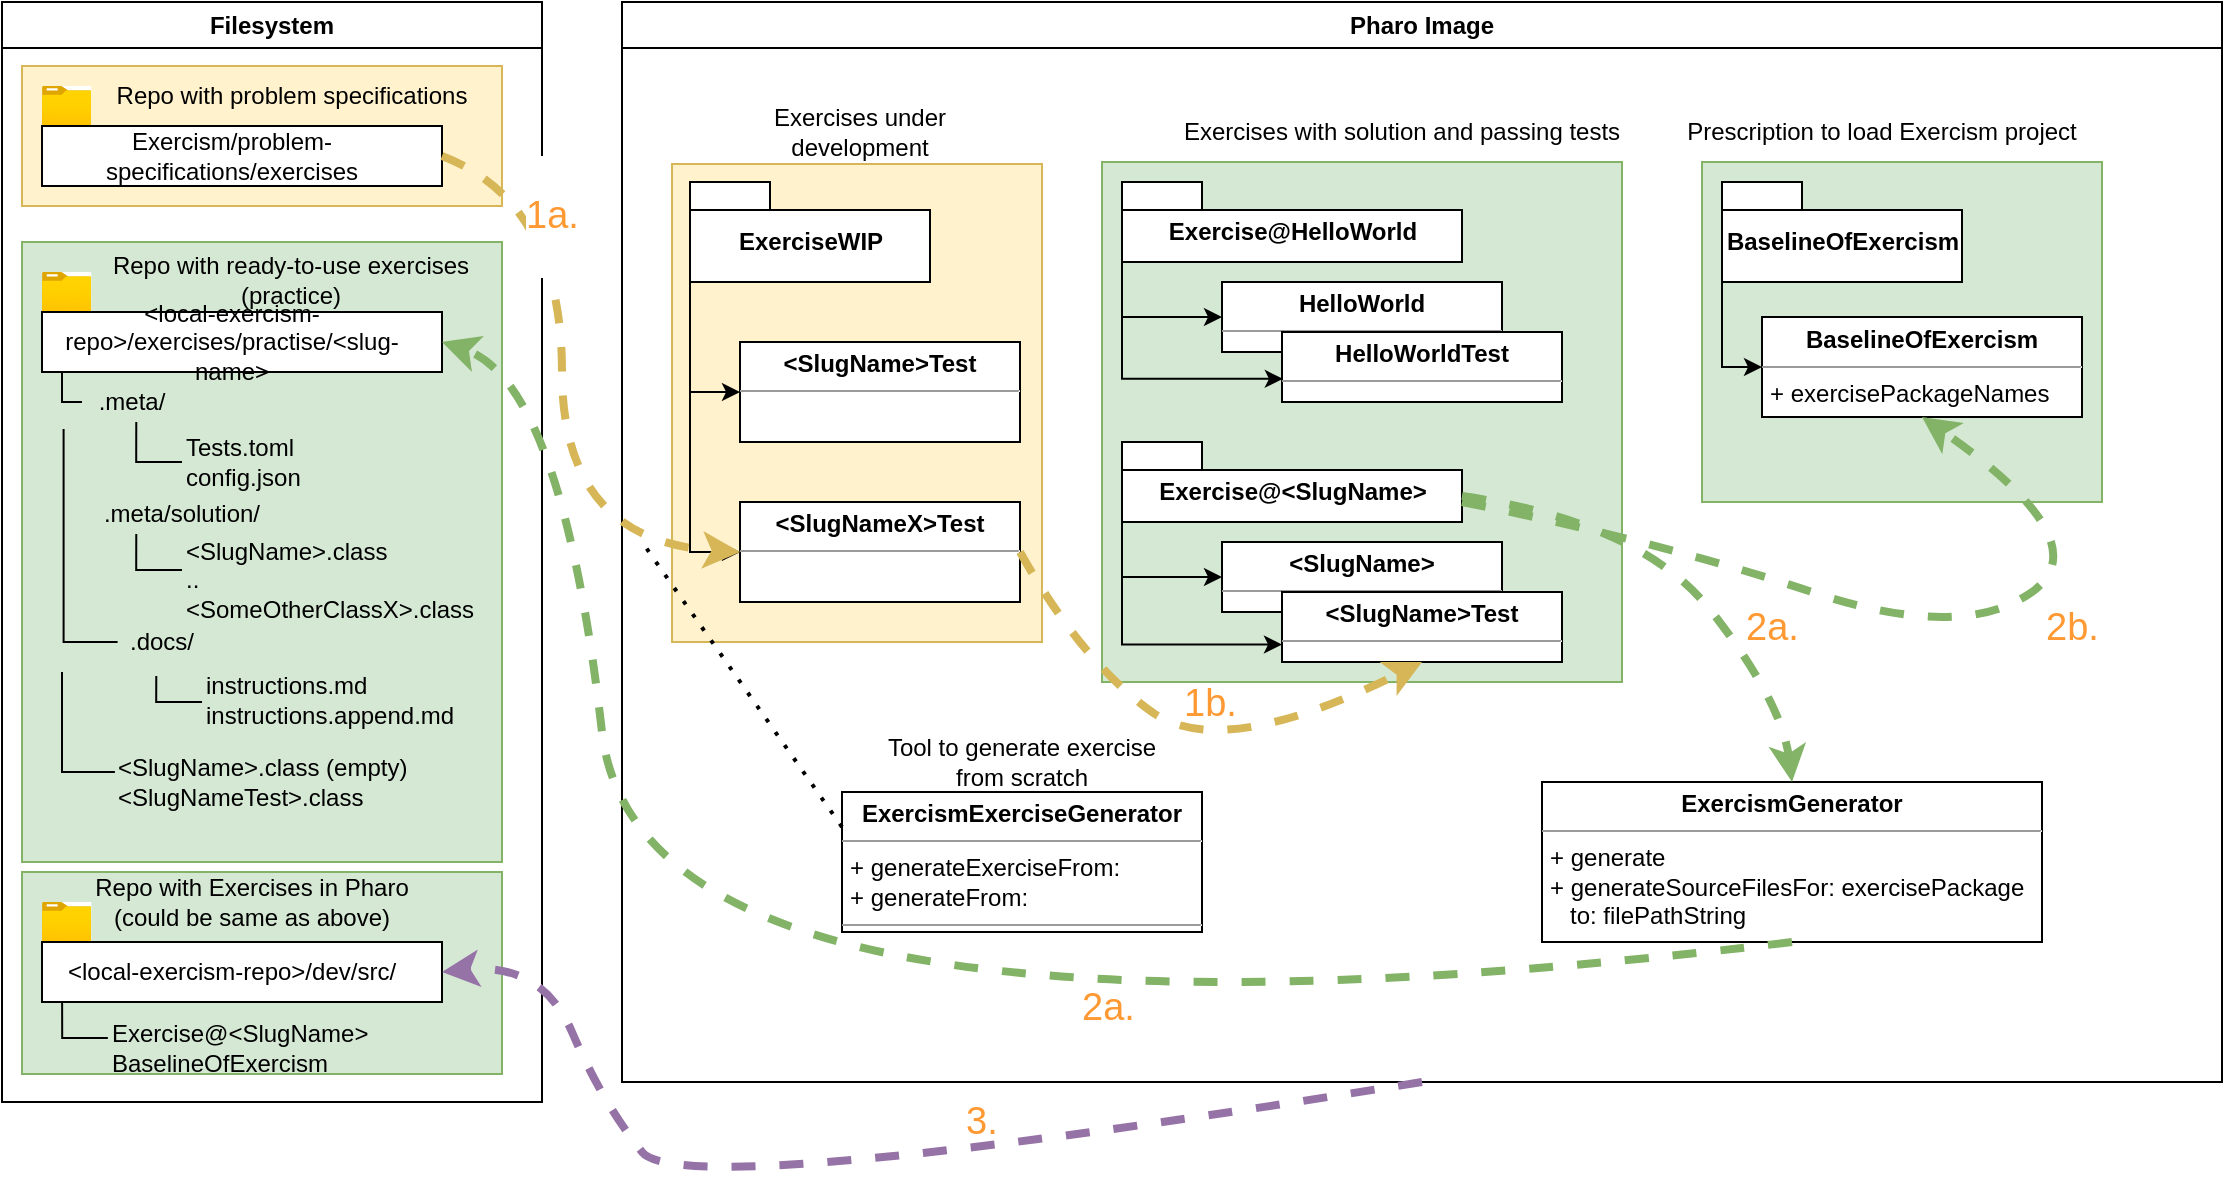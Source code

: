 <mxfile version="20.5.3"><diagram id="YJHUI_IIO2-PY3avL70t" name="Page-1"><mxGraphModel dx="1022" dy="871" grid="1" gridSize="10" guides="1" tooltips="1" connect="1" arrows="1" fold="1" page="1" pageScale="1" pageWidth="850" pageHeight="1100" math="0" shadow="0"><root><mxCell id="0"/><mxCell id="1" parent="0"/><mxCell id="CDr0xvuKnIP2pJfY3d-v-1" value="Filesystem" style="swimlane;whiteSpace=wrap;html=1;" vertex="1" parent="1"><mxGeometry x="50" y="120" width="270" height="550" as="geometry"/></mxCell><mxCell id="CDr0xvuKnIP2pJfY3d-v-119" value="" style="rounded=0;whiteSpace=wrap;html=1;fillColor=#d5e8d4;strokeColor=#82b366;" vertex="1" parent="CDr0xvuKnIP2pJfY3d-v-1"><mxGeometry x="10" y="120" width="240" height="310" as="geometry"/></mxCell><mxCell id="CDr0xvuKnIP2pJfY3d-v-61" value="" style="group" vertex="1" connectable="0" parent="CDr0xvuKnIP2pJfY3d-v-1"><mxGeometry x="20" y="32" width="250" height="240" as="geometry"/></mxCell><mxCell id="CDr0xvuKnIP2pJfY3d-v-124" value="" style="group" vertex="1" connectable="0" parent="CDr0xvuKnIP2pJfY3d-v-61"><mxGeometry x="-10" width="240" height="70" as="geometry"/></mxCell><mxCell id="CDr0xvuKnIP2pJfY3d-v-118" value="" style="rounded=0;whiteSpace=wrap;html=1;fillColor=#fff2cc;strokeColor=#d6b656;" vertex="1" parent="CDr0xvuKnIP2pJfY3d-v-124"><mxGeometry width="240" height="70" as="geometry"/></mxCell><mxCell id="CDr0xvuKnIP2pJfY3d-v-56" value="Repo with problem specifications" style="text;html=1;strokeColor=none;fillColor=none;align=center;verticalAlign=middle;whiteSpace=wrap;rounded=0;" vertex="1" parent="CDr0xvuKnIP2pJfY3d-v-124"><mxGeometry x="30" width="210" height="30" as="geometry"/></mxCell><mxCell id="CDr0xvuKnIP2pJfY3d-v-58" value="" style="aspect=fixed;html=1;points=[];align=center;image;fontSize=12;image=img/lib/azure2/general/Folder_Blank.svg;imageBackground=#FFFFFF;" vertex="1" parent="CDr0xvuKnIP2pJfY3d-v-124"><mxGeometry x="10" y="10" width="24.64" height="20" as="geometry"/></mxCell><mxCell id="CDr0xvuKnIP2pJfY3d-v-59" value="" style="rounded=0;whiteSpace=wrap;html=1;" vertex="1" parent="CDr0xvuKnIP2pJfY3d-v-124"><mxGeometry x="10" y="30" width="200" height="30" as="geometry"/></mxCell><mxCell id="CDr0xvuKnIP2pJfY3d-v-60" value="Exercism/problem-specifications/exercises" style="text;html=1;strokeColor=none;fillColor=none;align=center;verticalAlign=middle;whiteSpace=wrap;rounded=0;" vertex="1" parent="CDr0xvuKnIP2pJfY3d-v-124"><mxGeometry x="10" y="30" width="190" height="30" as="geometry"/></mxCell><mxCell id="CDr0xvuKnIP2pJfY3d-v-122" value="" style="group" vertex="1" connectable="0" parent="CDr0xvuKnIP2pJfY3d-v-1"><mxGeometry y="435" width="250" height="101" as="geometry"/></mxCell><mxCell id="CDr0xvuKnIP2pJfY3d-v-121" value="" style="rounded=0;whiteSpace=wrap;html=1;fillColor=#d5e8d4;strokeColor=#82b366;" vertex="1" parent="CDr0xvuKnIP2pJfY3d-v-122"><mxGeometry x="10" width="240" height="101" as="geometry"/></mxCell><mxCell id="CDr0xvuKnIP2pJfY3d-v-102" value="" style="group" vertex="1" connectable="0" parent="CDr0xvuKnIP2pJfY3d-v-122"><mxGeometry x="20" y="5" width="230" height="60" as="geometry"/></mxCell><mxCell id="CDr0xvuKnIP2pJfY3d-v-103" value="" style="aspect=fixed;html=1;points=[];align=center;image;fontSize=12;image=img/lib/azure2/general/Folder_Blank.svg;imageBackground=#FFFFFF;" vertex="1" parent="CDr0xvuKnIP2pJfY3d-v-102"><mxGeometry y="10" width="24.64" height="20" as="geometry"/></mxCell><mxCell id="CDr0xvuKnIP2pJfY3d-v-104" value="" style="rounded=0;whiteSpace=wrap;html=1;" vertex="1" parent="CDr0xvuKnIP2pJfY3d-v-102"><mxGeometry y="30" width="200" height="30" as="geometry"/></mxCell><mxCell id="CDr0xvuKnIP2pJfY3d-v-105" value="&amp;lt;local-exercism-repo&amp;gt;/dev/src/" style="text;html=1;strokeColor=none;fillColor=none;align=center;verticalAlign=middle;whiteSpace=wrap;rounded=0;" vertex="1" parent="CDr0xvuKnIP2pJfY3d-v-102"><mxGeometry y="30" width="190" height="30" as="geometry"/></mxCell><mxCell id="CDr0xvuKnIP2pJfY3d-v-106" value="&lt;div&gt;Repo with Exercises in Pharo &lt;br&gt;&lt;/div&gt;&lt;div&gt;(could be same as above)&lt;/div&gt;" style="text;html=1;strokeColor=none;fillColor=none;align=center;verticalAlign=middle;whiteSpace=wrap;rounded=0;" vertex="1" parent="CDr0xvuKnIP2pJfY3d-v-122"><mxGeometry width="250" height="30" as="geometry"/></mxCell><mxCell id="CDr0xvuKnIP2pJfY3d-v-113" value="" style="endArrow=none;html=1;rounded=0;strokeWidth=1;fontSize=19;fontColor=#FF9933;edgeStyle=orthogonalEdgeStyle;endFill=0;exitX=0.25;exitY=1;exitDx=0;exitDy=0;entryX=0;entryY=0.25;entryDx=0;entryDy=0;" edge="1" parent="CDr0xvuKnIP2pJfY3d-v-122" target="CDr0xvuKnIP2pJfY3d-v-112"><mxGeometry width="50" height="50" relative="1" as="geometry"><mxPoint x="30.06" y="65" as="sourcePoint"/><mxPoint x="22.92" y="110" as="targetPoint"/><Array as="points"><mxPoint x="29.92" y="83"/></Array></mxGeometry></mxCell><mxCell id="CDr0xvuKnIP2pJfY3d-v-112" value="&lt;div align=&quot;left&quot;&gt;Exercise@&amp;lt;SlugName&amp;gt;&lt;/div&gt;&lt;div align=&quot;left&quot;&gt;BaselineOfExercism&lt;br&gt;&lt;/div&gt;" style="text;html=1;strokeColor=none;fillColor=none;align=left;verticalAlign=middle;whiteSpace=wrap;rounded=0;" vertex="1" parent="CDr0xvuKnIP2pJfY3d-v-122"><mxGeometry x="52.92" y="78" width="90" height="20" as="geometry"/></mxCell><mxCell id="CDr0xvuKnIP2pJfY3d-v-123" value="" style="group" vertex="1" connectable="0" parent="CDr0xvuKnIP2pJfY3d-v-1"><mxGeometry y="110" width="270" height="290" as="geometry"/></mxCell><mxCell id="CDr0xvuKnIP2pJfY3d-v-79" value="" style="group" vertex="1" connectable="0" parent="CDr0xvuKnIP2pJfY3d-v-123"><mxGeometry x="20" y="15" width="230" height="60" as="geometry"/></mxCell><mxCell id="CDr0xvuKnIP2pJfY3d-v-81" value="" style="aspect=fixed;html=1;points=[];align=center;image;fontSize=12;image=img/lib/azure2/general/Folder_Blank.svg;imageBackground=#FFFFFF;" vertex="1" parent="CDr0xvuKnIP2pJfY3d-v-79"><mxGeometry y="10" width="24.64" height="20" as="geometry"/></mxCell><mxCell id="CDr0xvuKnIP2pJfY3d-v-82" value="" style="rounded=0;whiteSpace=wrap;html=1;" vertex="1" parent="CDr0xvuKnIP2pJfY3d-v-79"><mxGeometry y="30" width="200" height="30" as="geometry"/></mxCell><mxCell id="CDr0xvuKnIP2pJfY3d-v-83" value="&amp;lt;local-exercism-repo&amp;gt;/exercises/practise/&amp;lt;slug-name&amp;gt;" style="text;html=1;strokeColor=none;fillColor=none;align=center;verticalAlign=middle;whiteSpace=wrap;rounded=0;" vertex="1" parent="CDr0xvuKnIP2pJfY3d-v-79"><mxGeometry y="30" width="190" height="30" as="geometry"/></mxCell><mxCell id="CDr0xvuKnIP2pJfY3d-v-86" value="" style="group" vertex="1" connectable="0" parent="CDr0xvuKnIP2pJfY3d-v-123"><mxGeometry x="40" y="60" width="230" height="85" as="geometry"/></mxCell><mxCell id="CDr0xvuKnIP2pJfY3d-v-89" value=".meta/solution/" style="text;html=1;strokeColor=none;fillColor=none;align=center;verticalAlign=middle;whiteSpace=wrap;rounded=0;" vertex="1" parent="CDr0xvuKnIP2pJfY3d-v-86"><mxGeometry x="4.64" y="76" width="90" height="20" as="geometry"/></mxCell><mxCell id="CDr0xvuKnIP2pJfY3d-v-90" value="&lt;div align=&quot;left&quot;&gt;&amp;lt;SlugName&amp;gt;.class&lt;/div&gt;&lt;div align=&quot;left&quot;&gt;..&lt;br&gt;&lt;/div&gt;&lt;div align=&quot;left&quot;&gt;&amp;lt;SomeOtherClassX&amp;gt;.class&lt;br&gt;&lt;/div&gt;" style="text;html=1;strokeColor=none;fillColor=none;align=left;verticalAlign=middle;whiteSpace=wrap;rounded=0;" vertex="1" parent="CDr0xvuKnIP2pJfY3d-v-86"><mxGeometry x="50" y="109" width="90" height="20" as="geometry"/></mxCell><mxCell id="CDr0xvuKnIP2pJfY3d-v-92" value="" style="endArrow=none;html=1;rounded=0;strokeWidth=1;fontSize=19;fontColor=#FF9933;edgeStyle=orthogonalEdgeStyle;endFill=0;exitX=0.25;exitY=1;exitDx=0;exitDy=0;entryX=0;entryY=0.25;entryDx=0;entryDy=0;" edge="1" parent="CDr0xvuKnIP2pJfY3d-v-86" source="CDr0xvuKnIP2pJfY3d-v-89" target="CDr0xvuKnIP2pJfY3d-v-90"><mxGeometry width="50" height="50" relative="1" as="geometry"><mxPoint x="-10" y="76" as="sourcePoint"/><mxPoint x="20" y="141" as="targetPoint"/><Array as="points"><mxPoint x="27" y="114"/></Array></mxGeometry></mxCell><mxCell id="CDr0xvuKnIP2pJfY3d-v-93" value=".meta/" style="text;html=1;strokeColor=none;fillColor=none;align=center;verticalAlign=middle;whiteSpace=wrap;rounded=0;" vertex="1" parent="CDr0xvuKnIP2pJfY3d-v-86"><mxGeometry x="-20" y="20" width="90" height="20" as="geometry"/></mxCell><mxCell id="CDr0xvuKnIP2pJfY3d-v-94" value="&lt;div align=&quot;left&quot;&gt;Tests.toml&lt;/div&gt;&lt;div align=&quot;left&quot;&gt;config.json&lt;br&gt;&lt;/div&gt;" style="text;html=1;strokeColor=none;fillColor=none;align=left;verticalAlign=middle;whiteSpace=wrap;rounded=0;" vertex="1" parent="CDr0xvuKnIP2pJfY3d-v-86"><mxGeometry x="50" y="50" width="90" height="20" as="geometry"/></mxCell><mxCell id="CDr0xvuKnIP2pJfY3d-v-95" value="" style="endArrow=none;html=1;rounded=0;strokeWidth=1;fontSize=19;fontColor=#FF9933;edgeStyle=orthogonalEdgeStyle;endFill=0;exitX=0.25;exitY=1;exitDx=0;exitDy=0;entryX=0;entryY=0.5;entryDx=0;entryDy=0;" edge="1" parent="CDr0xvuKnIP2pJfY3d-v-86" target="CDr0xvuKnIP2pJfY3d-v-94"><mxGeometry width="50" height="50" relative="1" as="geometry"><mxPoint x="27.14" y="40" as="sourcePoint"/><mxPoint x="50" y="65" as="targetPoint"/><Array as="points"><mxPoint x="27" y="60"/></Array></mxGeometry></mxCell><mxCell id="CDr0xvuKnIP2pJfY3d-v-91" value="" style="endArrow=none;html=1;rounded=0;strokeWidth=1;fontSize=19;fontColor=#FF9933;edgeStyle=orthogonalEdgeStyle;endFill=0;exitX=0;exitY=1;exitDx=0;exitDy=0;entryX=0.222;entryY=0.5;entryDx=0;entryDy=0;entryPerimeter=0;" edge="1" parent="CDr0xvuKnIP2pJfY3d-v-123" source="CDr0xvuKnIP2pJfY3d-v-83" target="CDr0xvuKnIP2pJfY3d-v-93"><mxGeometry width="50" height="50" relative="1" as="geometry"><mxPoint x="40" y="390" as="sourcePoint"/><mxPoint x="90" y="340" as="targetPoint"/><Array as="points"><mxPoint x="30" y="75"/><mxPoint x="30" y="90"/></Array></mxGeometry></mxCell><mxCell id="CDr0xvuKnIP2pJfY3d-v-96" value=".docs/" style="text;html=1;strokeColor=none;fillColor=none;align=center;verticalAlign=middle;whiteSpace=wrap;rounded=0;" vertex="1" parent="CDr0xvuKnIP2pJfY3d-v-123"><mxGeometry x="40" y="202" width="80" height="15" as="geometry"/></mxCell><mxCell id="CDr0xvuKnIP2pJfY3d-v-97" value="&lt;div align=&quot;left&quot;&gt;instructions.md&lt;/div&gt;&lt;div align=&quot;left&quot;&gt;instructions.append.md&lt;br&gt;&lt;/div&gt;" style="text;html=1;strokeColor=none;fillColor=none;align=left;verticalAlign=middle;whiteSpace=wrap;rounded=0;" vertex="1" parent="CDr0xvuKnIP2pJfY3d-v-123"><mxGeometry x="100" y="229" width="90" height="20" as="geometry"/></mxCell><mxCell id="CDr0xvuKnIP2pJfY3d-v-98" value="" style="endArrow=none;html=1;rounded=0;strokeWidth=1;fontSize=19;fontColor=#FF9933;edgeStyle=orthogonalEdgeStyle;endFill=0;exitX=0.25;exitY=1;exitDx=0;exitDy=0;" edge="1" parent="CDr0xvuKnIP2pJfY3d-v-123"><mxGeometry width="50" height="50" relative="1" as="geometry"><mxPoint x="77.14" y="227" as="sourcePoint"/><mxPoint x="100" y="240" as="targetPoint"/><Array as="points"><mxPoint x="77" y="240"/><mxPoint x="100" y="240"/></Array></mxGeometry></mxCell><mxCell id="CDr0xvuKnIP2pJfY3d-v-99" value="" style="endArrow=none;html=1;rounded=0;strokeWidth=1;fontSize=19;fontColor=#FF9933;edgeStyle=orthogonalEdgeStyle;endFill=0;exitX=0.12;exitY=1.175;exitDx=0;exitDy=0;entryX=0.222;entryY=0.5;entryDx=0;entryDy=0;entryPerimeter=0;exitPerimeter=0;" edge="1" parent="CDr0xvuKnIP2pJfY3d-v-123" target="CDr0xvuKnIP2pJfY3d-v-96" source="CDr0xvuKnIP2pJfY3d-v-93"><mxGeometry width="50" height="50" relative="1" as="geometry"><mxPoint x="30" y="230" as="sourcePoint"/><mxPoint x="50" y="375" as="targetPoint"/><Array as="points"><mxPoint x="31" y="210"/><mxPoint x="58" y="210"/></Array></mxGeometry></mxCell><mxCell id="CDr0xvuKnIP2pJfY3d-v-100" value="&lt;div align=&quot;left&quot;&gt;&amp;lt;SlugName&amp;gt;.class (empty)&lt;br&gt;&lt;/div&gt;&lt;div align=&quot;left&quot;&gt;&amp;lt;SlugNameTest&amp;gt;.class&lt;br&gt;&lt;/div&gt;" style="text;html=1;strokeColor=none;fillColor=none;align=left;verticalAlign=middle;whiteSpace=wrap;rounded=0;" vertex="1" parent="CDr0xvuKnIP2pJfY3d-v-123"><mxGeometry x="56.46" y="270" width="177.08" height="20" as="geometry"/></mxCell><mxCell id="CDr0xvuKnIP2pJfY3d-v-101" value="" style="endArrow=none;html=1;rounded=0;strokeWidth=1;fontSize=19;fontColor=#FF9933;edgeStyle=orthogonalEdgeStyle;endFill=0;entryX=0;entryY=0.25;entryDx=0;entryDy=0;" edge="1" parent="CDr0xvuKnIP2pJfY3d-v-123" target="CDr0xvuKnIP2pJfY3d-v-100"><mxGeometry width="50" height="50" relative="1" as="geometry"><mxPoint x="30" y="225" as="sourcePoint"/><mxPoint x="-67.08" y="-20" as="targetPoint"/><Array as="points"><mxPoint x="30" y="275"/></Array></mxGeometry></mxCell><mxCell id="CDr0xvuKnIP2pJfY3d-v-80" value="Repo with ready-to-use exercises (practice)" style="text;html=1;strokeColor=none;fillColor=none;align=center;verticalAlign=middle;whiteSpace=wrap;rounded=0;" vertex="1" parent="CDr0xvuKnIP2pJfY3d-v-1"><mxGeometry x="39" y="124" width="211" height="30" as="geometry"/></mxCell><mxCell id="CDr0xvuKnIP2pJfY3d-v-2" value="Pharo Image" style="swimlane;whiteSpace=wrap;html=1;" vertex="1" parent="1"><mxGeometry x="360" y="120" width="800" height="540" as="geometry"/></mxCell><mxCell id="CDr0xvuKnIP2pJfY3d-v-9" value="Exercises under development" style="text;html=1;strokeColor=none;fillColor=none;align=center;verticalAlign=middle;whiteSpace=wrap;rounded=0;" vertex="1" parent="CDr0xvuKnIP2pJfY3d-v-2"><mxGeometry x="39" y="50" width="160" height="30" as="geometry"/></mxCell><mxCell id="CDr0xvuKnIP2pJfY3d-v-32" value="" style="rounded=0;whiteSpace=wrap;html=1;fillColor=#d5e8d4;strokeColor=#82b366;" vertex="1" parent="CDr0xvuKnIP2pJfY3d-v-2"><mxGeometry x="540" y="80" width="200" height="170" as="geometry"/></mxCell><mxCell id="CDr0xvuKnIP2pJfY3d-v-53" style="edgeStyle=orthogonalEdgeStyle;rounded=0;orthogonalLoop=1;jettySize=auto;html=1;exitX=0;exitY=0;exitDx=0;exitDy=50;exitPerimeter=0;entryX=0;entryY=0.5;entryDx=0;entryDy=0;" edge="1" parent="CDr0xvuKnIP2pJfY3d-v-2" source="CDr0xvuKnIP2pJfY3d-v-33" target="CDr0xvuKnIP2pJfY3d-v-52"><mxGeometry relative="1" as="geometry"/></mxCell><mxCell id="CDr0xvuKnIP2pJfY3d-v-33" value="BaselineOfExercism" style="shape=folder;fontStyle=1;spacingTop=10;tabWidth=40;tabHeight=14;tabPosition=left;html=1;" vertex="1" parent="CDr0xvuKnIP2pJfY3d-v-2"><mxGeometry x="550" y="90" width="120" height="50" as="geometry"/></mxCell><mxCell id="CDr0xvuKnIP2pJfY3d-v-34" value="Prescription to load Exercism project" style="text;html=1;strokeColor=none;fillColor=none;align=center;verticalAlign=middle;whiteSpace=wrap;rounded=0;" vertex="1" parent="CDr0xvuKnIP2pJfY3d-v-2"><mxGeometry x="520" y="50" width="220" height="30" as="geometry"/></mxCell><mxCell id="CDr0xvuKnIP2pJfY3d-v-41" value="" style="rounded=0;whiteSpace=wrap;html=1;fillColor=#fff2cc;strokeColor=#d6b656;" vertex="1" parent="CDr0xvuKnIP2pJfY3d-v-2"><mxGeometry x="25" y="81" width="185" height="239" as="geometry"/></mxCell><mxCell id="CDr0xvuKnIP2pJfY3d-v-43" value="" style="group" vertex="1" connectable="0" parent="CDr0xvuKnIP2pJfY3d-v-2"><mxGeometry x="34" y="90" width="165" height="210" as="geometry"/></mxCell><mxCell id="CDr0xvuKnIP2pJfY3d-v-8" value="ExerciseWIP" style="shape=folder;fontStyle=1;spacingTop=10;tabWidth=40;tabHeight=14;tabPosition=left;html=1;" vertex="1" parent="CDr0xvuKnIP2pJfY3d-v-43"><mxGeometry width="120" height="50" as="geometry"/></mxCell><mxCell id="CDr0xvuKnIP2pJfY3d-v-35" value="&lt;p style=&quot;margin:0px;margin-top:4px;text-align:center;&quot;&gt;&lt;b&gt;&amp;lt;SlugName&amp;gt;Test&lt;/b&gt;&lt;br&gt;&lt;/p&gt;&lt;hr size=&quot;1&quot;&gt;&lt;div style=&quot;height:2px;&quot;&gt;&lt;/div&gt;" style="verticalAlign=top;align=left;overflow=fill;fontSize=12;fontFamily=Helvetica;html=1;" vertex="1" parent="CDr0xvuKnIP2pJfY3d-v-43"><mxGeometry x="25" y="80" width="140" height="50" as="geometry"/></mxCell><mxCell id="CDr0xvuKnIP2pJfY3d-v-37" style="edgeStyle=orthogonalEdgeStyle;rounded=0;orthogonalLoop=1;jettySize=auto;html=1;exitX=0;exitY=0;exitDx=0;exitDy=50;exitPerimeter=0;entryX=0;entryY=0.5;entryDx=0;entryDy=0;" edge="1" parent="CDr0xvuKnIP2pJfY3d-v-43" source="CDr0xvuKnIP2pJfY3d-v-8" target="CDr0xvuKnIP2pJfY3d-v-35"><mxGeometry relative="1" as="geometry"/></mxCell><mxCell id="CDr0xvuKnIP2pJfY3d-v-36" value="&lt;p style=&quot;margin:0px;margin-top:4px;text-align:center;&quot;&gt;&lt;b&gt;&amp;lt;SlugNameX&amp;gt;Test&lt;/b&gt;&lt;br&gt;&lt;/p&gt;&lt;hr size=&quot;1&quot;&gt;&lt;div style=&quot;height:2px;&quot;&gt;&lt;/div&gt;" style="verticalAlign=top;align=left;overflow=fill;fontSize=12;fontFamily=Helvetica;html=1;" vertex="1" parent="CDr0xvuKnIP2pJfY3d-v-43"><mxGeometry x="25" y="160" width="140" height="50" as="geometry"/></mxCell><mxCell id="CDr0xvuKnIP2pJfY3d-v-38" style="edgeStyle=orthogonalEdgeStyle;rounded=0;orthogonalLoop=1;jettySize=auto;html=1;exitX=0;exitY=0;exitDx=0;exitDy=50;exitPerimeter=0;entryX=0;entryY=0.5;entryDx=0;entryDy=0;" edge="1" parent="CDr0xvuKnIP2pJfY3d-v-43" source="CDr0xvuKnIP2pJfY3d-v-8" target="CDr0xvuKnIP2pJfY3d-v-36"><mxGeometry relative="1" as="geometry"/></mxCell><mxCell id="CDr0xvuKnIP2pJfY3d-v-29" value="Exercises with solution and passing tests" style="text;html=1;strokeColor=none;fillColor=none;align=center;verticalAlign=middle;whiteSpace=wrap;rounded=0;" vertex="1" parent="CDr0xvuKnIP2pJfY3d-v-2"><mxGeometry x="270" y="50" width="240" height="30" as="geometry"/></mxCell><mxCell id="CDr0xvuKnIP2pJfY3d-v-22" value="" style="rounded=0;whiteSpace=wrap;html=1;fillColor=#d5e8d4;strokeColor=#82b366;" vertex="1" parent="CDr0xvuKnIP2pJfY3d-v-2"><mxGeometry x="240" y="80" width="260" height="260" as="geometry"/></mxCell><mxCell id="CDr0xvuKnIP2pJfY3d-v-46" style="edgeStyle=orthogonalEdgeStyle;rounded=0;orthogonalLoop=1;jettySize=auto;html=1;exitX=0;exitY=0;exitDx=0;exitDy=40;exitPerimeter=0;entryX=0;entryY=0.5;entryDx=0;entryDy=0;" edge="1" parent="CDr0xvuKnIP2pJfY3d-v-2" source="CDr0xvuKnIP2pJfY3d-v-3" target="CDr0xvuKnIP2pJfY3d-v-44"><mxGeometry relative="1" as="geometry"/></mxCell><mxCell id="CDr0xvuKnIP2pJfY3d-v-47" style="edgeStyle=orthogonalEdgeStyle;rounded=0;orthogonalLoop=1;jettySize=auto;html=1;exitX=0;exitY=0;exitDx=0;exitDy=40;exitPerimeter=0;entryX=0.003;entryY=0.669;entryDx=0;entryDy=0;entryPerimeter=0;" edge="1" parent="CDr0xvuKnIP2pJfY3d-v-2" source="CDr0xvuKnIP2pJfY3d-v-3" target="CDr0xvuKnIP2pJfY3d-v-45"><mxGeometry relative="1" as="geometry"/></mxCell><mxCell id="CDr0xvuKnIP2pJfY3d-v-3" value="Exercise@HelloWorld" style="shape=folder;fontStyle=1;spacingTop=10;tabWidth=40;tabHeight=14;tabPosition=left;html=1;" vertex="1" parent="CDr0xvuKnIP2pJfY3d-v-2"><mxGeometry x="250" y="90" width="170" height="40" as="geometry"/></mxCell><mxCell id="CDr0xvuKnIP2pJfY3d-v-50" style="edgeStyle=orthogonalEdgeStyle;rounded=0;orthogonalLoop=1;jettySize=auto;html=1;exitX=0;exitY=0;exitDx=0;exitDy=40;exitPerimeter=0;entryX=0;entryY=0.5;entryDx=0;entryDy=0;" edge="1" parent="CDr0xvuKnIP2pJfY3d-v-2" source="CDr0xvuKnIP2pJfY3d-v-4" target="CDr0xvuKnIP2pJfY3d-v-48"><mxGeometry relative="1" as="geometry"/></mxCell><mxCell id="CDr0xvuKnIP2pJfY3d-v-51" style="edgeStyle=orthogonalEdgeStyle;rounded=0;orthogonalLoop=1;jettySize=auto;html=1;exitX=0;exitY=0;exitDx=0;exitDy=40;exitPerimeter=0;entryX=0;entryY=0.75;entryDx=0;entryDy=0;" edge="1" parent="CDr0xvuKnIP2pJfY3d-v-2" source="CDr0xvuKnIP2pJfY3d-v-4" target="CDr0xvuKnIP2pJfY3d-v-49"><mxGeometry relative="1" as="geometry"/></mxCell><mxCell id="CDr0xvuKnIP2pJfY3d-v-4" value="Exercise@&amp;lt;SlugName&amp;gt;" style="shape=folder;fontStyle=1;spacingTop=10;tabWidth=40;tabHeight=14;tabPosition=left;html=1;" vertex="1" parent="CDr0xvuKnIP2pJfY3d-v-2"><mxGeometry x="250" y="220" width="170" height="40" as="geometry"/></mxCell><mxCell id="CDr0xvuKnIP2pJfY3d-v-44" value="&lt;p style=&quot;margin:0px;margin-top:4px;text-align:center;&quot;&gt;&lt;b&gt;HelloWorld&lt;/b&gt;&lt;br&gt;&lt;/p&gt;&lt;hr size=&quot;1&quot;&gt;&lt;div style=&quot;height:2px;&quot;&gt;&lt;/div&gt;" style="verticalAlign=top;align=left;overflow=fill;fontSize=12;fontFamily=Helvetica;html=1;" vertex="1" parent="CDr0xvuKnIP2pJfY3d-v-2"><mxGeometry x="300" y="140" width="140" height="35" as="geometry"/></mxCell><mxCell id="CDr0xvuKnIP2pJfY3d-v-45" value="&lt;p style=&quot;margin:0px;margin-top:4px;text-align:center;&quot;&gt;&lt;b&gt;HelloWorldTest&lt;/b&gt;&lt;br&gt;&lt;/p&gt;&lt;hr size=&quot;1&quot;&gt;&lt;div style=&quot;height:2px;&quot;&gt;&lt;/div&gt;" style="verticalAlign=top;align=left;overflow=fill;fontSize=12;fontFamily=Helvetica;html=1;" vertex="1" parent="CDr0xvuKnIP2pJfY3d-v-2"><mxGeometry x="330" y="165" width="140" height="35" as="geometry"/></mxCell><mxCell id="CDr0xvuKnIP2pJfY3d-v-48" value="&lt;p style=&quot;margin:0px;margin-top:4px;text-align:center;&quot;&gt;&lt;b&gt;&amp;lt;SlugName&amp;gt;&lt;/b&gt;&lt;br&gt;&lt;/p&gt;&lt;hr size=&quot;1&quot;&gt;&lt;div style=&quot;height:2px;&quot;&gt;&lt;/div&gt;" style="verticalAlign=top;align=left;overflow=fill;fontSize=12;fontFamily=Helvetica;html=1;" vertex="1" parent="CDr0xvuKnIP2pJfY3d-v-2"><mxGeometry x="300" y="270" width="140" height="35" as="geometry"/></mxCell><mxCell id="CDr0xvuKnIP2pJfY3d-v-49" value="&lt;p style=&quot;margin:0px;margin-top:4px;text-align:center;&quot;&gt;&lt;b&gt;&amp;lt;SlugName&amp;gt;Test&lt;/b&gt;&lt;br&gt;&lt;/p&gt;&lt;hr size=&quot;1&quot;&gt;&lt;div style=&quot;height:2px;&quot;&gt;&lt;/div&gt;" style="verticalAlign=top;align=left;overflow=fill;fontSize=12;fontFamily=Helvetica;html=1;" vertex="1" parent="CDr0xvuKnIP2pJfY3d-v-2"><mxGeometry x="330" y="295" width="140" height="35" as="geometry"/></mxCell><mxCell id="CDr0xvuKnIP2pJfY3d-v-52" value="&lt;p style=&quot;margin:0px;margin-top:4px;text-align:center;&quot;&gt;&lt;b&gt;BaselineOfExercism&lt;/b&gt;&lt;br&gt;&lt;/p&gt;&lt;hr size=&quot;1&quot;&gt;&lt;p style=&quot;margin:0px;margin-left:4px;&quot;&gt;+ exercisePackageNames&lt;/p&gt;&lt;hr size=&quot;1&quot;&gt;" style="verticalAlign=top;align=left;overflow=fill;fontSize=12;fontFamily=Helvetica;html=1;" vertex="1" parent="CDr0xvuKnIP2pJfY3d-v-2"><mxGeometry x="570" y="157.5" width="160" height="50" as="geometry"/></mxCell><mxCell id="CDr0xvuKnIP2pJfY3d-v-66" value="Tool to generate exercise from scratch" style="text;html=1;strokeColor=none;fillColor=none;align=center;verticalAlign=middle;whiteSpace=wrap;rounded=0;" vertex="1" parent="CDr0xvuKnIP2pJfY3d-v-2"><mxGeometry x="120" y="365" width="160" height="30" as="geometry"/></mxCell><mxCell id="CDr0xvuKnIP2pJfY3d-v-69" value="&lt;p style=&quot;margin:0px;margin-top:4px;text-align:center;&quot;&gt;&lt;b&gt;ExercismExerciseGenerator&lt;/b&gt;&lt;br&gt;&lt;/p&gt;&lt;hr size=&quot;1&quot;&gt;&lt;p style=&quot;margin:0px;margin-left:4px;&quot;&gt;+ generateExerciseFrom:&lt;br&gt;+ generateFrom:&lt;/p&gt;&lt;hr size=&quot;1&quot;&gt;&lt;p style=&quot;margin:0px;margin-left:4px;&quot;&gt;&lt;br&gt;&lt;/p&gt;&lt;p style=&quot;margin:0px;margin-left:4px;&quot;&gt;&lt;br&gt;&lt;/p&gt;" style="verticalAlign=top;align=left;overflow=fill;fontSize=12;fontFamily=Helvetica;html=1;" vertex="1" parent="CDr0xvuKnIP2pJfY3d-v-2"><mxGeometry x="110" y="395" width="180" height="70" as="geometry"/></mxCell><mxCell id="CDr0xvuKnIP2pJfY3d-v-72" value="" style="curved=1;endArrow=classic;html=1;rounded=0;exitX=1;exitY=0.5;exitDx=0;exitDy=0;entryX=0.5;entryY=1;entryDx=0;entryDy=0;fillColor=#fff2cc;strokeColor=#d6b656;strokeWidth=4;dashed=1;" edge="1" parent="CDr0xvuKnIP2pJfY3d-v-2" source="CDr0xvuKnIP2pJfY3d-v-36" target="CDr0xvuKnIP2pJfY3d-v-49"><mxGeometry width="50" height="50" relative="1" as="geometry"><mxPoint x="209" y="260.0" as="sourcePoint"/><mxPoint x="358" y="440" as="targetPoint"/><Array as="points"><mxPoint x="230" y="330"/><mxPoint x="300" y="380"/></Array></mxGeometry></mxCell><mxCell id="CDr0xvuKnIP2pJfY3d-v-73" value="&lt;p style=&quot;font-size: 19px;&quot;&gt;1b.&lt;/p&gt;" style="edgeLabel;html=1;align=left;verticalAlign=middle;resizable=0;points=[];labelBackgroundColor=none;labelBorderColor=none;labelPosition=right;verticalLabelPosition=middle;fontColor=#FF9933;" vertex="1" connectable="0" parent="CDr0xvuKnIP2pJfY3d-v-72"><mxGeometry x="-0.12" y="11" relative="1" as="geometry"><mxPoint as="offset"/></mxGeometry></mxCell><mxCell id="CDr0xvuKnIP2pJfY3d-v-74" value="&lt;p style=&quot;margin:0px;margin-top:4px;text-align:center;&quot;&gt;&lt;b&gt;ExercismGenerator&lt;/b&gt;&lt;br&gt;&lt;/p&gt;&lt;hr size=&quot;1&quot;&gt;&lt;p style=&quot;margin:0px;margin-left:4px;&quot;&gt;+ generate&lt;/p&gt;&lt;p style=&quot;margin:0px;margin-left:4px;&quot;&gt;+ generateSourceFilesFor: exercisePackage &lt;br&gt;&lt;/p&gt;&lt;p style=&quot;margin:0px;margin-left:4px;&quot;&gt;&amp;nbsp;&amp;nbsp; to: filePathString&lt;br&gt;&lt;/p&gt;&lt;hr size=&quot;1&quot;&gt;&lt;p style=&quot;margin:0px;margin-left:4px;&quot;&gt;&lt;br&gt;&lt;/p&gt;&lt;p style=&quot;margin:0px;margin-left:4px;&quot;&gt;&lt;br&gt;&lt;/p&gt;" style="verticalAlign=top;align=left;overflow=fill;fontSize=12;fontFamily=Helvetica;html=1;" vertex="1" parent="CDr0xvuKnIP2pJfY3d-v-2"><mxGeometry x="460" y="390" width="250" height="80" as="geometry"/></mxCell><mxCell id="CDr0xvuKnIP2pJfY3d-v-75" value="" style="curved=1;endArrow=classic;html=1;rounded=0;exitX=0;exitY=0;exitDx=170;exitDy=27;entryX=0.5;entryY=0;entryDx=0;entryDy=0;fillColor=#d5e8d4;strokeColor=#82b366;strokeWidth=4;dashed=1;exitPerimeter=0;" edge="1" parent="CDr0xvuKnIP2pJfY3d-v-2" source="CDr0xvuKnIP2pJfY3d-v-4" target="CDr0xvuKnIP2pJfY3d-v-74"><mxGeometry width="50" height="50" relative="1" as="geometry"><mxPoint x="519.0" y="240" as="sourcePoint"/><mxPoint x="720" y="295" as="targetPoint"/><Array as="points"><mxPoint x="510" y="260"/><mxPoint x="580" y="350"/></Array></mxGeometry></mxCell><mxCell id="CDr0xvuKnIP2pJfY3d-v-76" value="&lt;p style=&quot;font-size: 19px;&quot;&gt;2a.&lt;/p&gt;" style="edgeLabel;html=1;align=left;verticalAlign=middle;resizable=0;points=[];labelBackgroundColor=none;labelBorderColor=none;labelPosition=right;verticalLabelPosition=middle;fontColor=#FF9933;" vertex="1" connectable="0" parent="CDr0xvuKnIP2pJfY3d-v-75"><mxGeometry x="-0.12" y="11" relative="1" as="geometry"><mxPoint x="31" y="46" as="offset"/></mxGeometry></mxCell><mxCell id="CDr0xvuKnIP2pJfY3d-v-63" value="" style="curved=1;endArrow=classic;html=1;rounded=0;exitX=1;exitY=0.5;exitDx=0;exitDy=0;entryX=0;entryY=0.5;entryDx=0;entryDy=0;fillColor=#fff2cc;strokeColor=#d6b656;strokeWidth=4;dashed=1;" edge="1" parent="1" source="CDr0xvuKnIP2pJfY3d-v-59" target="CDr0xvuKnIP2pJfY3d-v-36"><mxGeometry width="50" height="50" relative="1" as="geometry"><mxPoint x="480" y="430" as="sourcePoint"/><mxPoint x="320" y="420" as="targetPoint"/><Array as="points"><mxPoint x="330" y="220"/><mxPoint x="330" y="390"/></Array></mxGeometry></mxCell><mxCell id="CDr0xvuKnIP2pJfY3d-v-71" value="&lt;p style=&quot;font-size: 19px;&quot;&gt;1a.&lt;/p&gt;" style="edgeLabel;html=1;align=left;verticalAlign=middle;resizable=0;points=[];labelBackgroundColor=default;labelBorderColor=none;labelPosition=right;verticalLabelPosition=middle;fontColor=#FF9933;" vertex="1" connectable="0" parent="CDr0xvuKnIP2pJfY3d-v-63"><mxGeometry x="-0.12" y="11" relative="1" as="geometry"><mxPoint x="-31" y="-71" as="offset"/></mxGeometry></mxCell><mxCell id="CDr0xvuKnIP2pJfY3d-v-70" value="" style="endArrow=none;dashed=1;html=1;dashPattern=1 3;strokeWidth=2;rounded=0;exitX=0;exitY=0.25;exitDx=0;exitDy=0;" edge="1" parent="1" source="CDr0xvuKnIP2pJfY3d-v-69"><mxGeometry width="50" height="50" relative="1" as="geometry"><mxPoint x="410" y="500" as="sourcePoint"/><mxPoint x="370" y="390" as="targetPoint"/></mxGeometry></mxCell><mxCell id="CDr0xvuKnIP2pJfY3d-v-77" value="" style="curved=1;endArrow=classic;html=1;rounded=0;fillColor=#d5e8d4;strokeColor=#82b366;strokeWidth=4;dashed=1;entryX=0.5;entryY=1;entryDx=0;entryDy=0;" edge="1" parent="1" target="CDr0xvuKnIP2pJfY3d-v-52"><mxGeometry width="50" height="50" relative="1" as="geometry"><mxPoint x="780" y="370" as="sourcePoint"/><mxPoint x="955" y="520" as="targetPoint"/><Array as="points"><mxPoint x="880" y="390"/><mxPoint x="1030" y="440"/><mxPoint x="1100" y="390"/></Array></mxGeometry></mxCell><mxCell id="CDr0xvuKnIP2pJfY3d-v-78" value="&lt;p style=&quot;font-size: 19px;&quot;&gt;2b.&lt;/p&gt;" style="edgeLabel;html=1;align=left;verticalAlign=middle;resizable=0;points=[];labelBackgroundColor=none;labelBorderColor=none;labelPosition=right;verticalLabelPosition=middle;fontColor=#FF9933;" vertex="1" connectable="0" parent="CDr0xvuKnIP2pJfY3d-v-77"><mxGeometry x="-0.12" y="11" relative="1" as="geometry"><mxPoint x="93" y="22" as="offset"/></mxGeometry></mxCell><mxCell id="CDr0xvuKnIP2pJfY3d-v-84" value="" style="curved=1;endArrow=classic;html=1;rounded=0;exitX=0.5;exitY=1;exitDx=0;exitDy=0;fillColor=#d5e8d4;strokeColor=#82b366;strokeWidth=4;dashed=1;entryX=1;entryY=0.5;entryDx=0;entryDy=0;" edge="1" parent="1" source="CDr0xvuKnIP2pJfY3d-v-74" target="CDr0xvuKnIP2pJfY3d-v-82"><mxGeometry width="50" height="50" relative="1" as="geometry"><mxPoint x="740" y="650.0" as="sourcePoint"/><mxPoint x="270" y="340" as="targetPoint"/><Array as="points"><mxPoint x="370" y="660"/><mxPoint x="330" y="310"/></Array></mxGeometry></mxCell><mxCell id="CDr0xvuKnIP2pJfY3d-v-85" value="&lt;p style=&quot;font-size: 19px;&quot;&gt;2a.&lt;/p&gt;" style="edgeLabel;html=1;align=left;verticalAlign=middle;resizable=0;points=[];labelBackgroundColor=none;labelBorderColor=none;labelPosition=right;verticalLabelPosition=middle;fontColor=#FF9933;" vertex="1" connectable="0" parent="CDr0xvuKnIP2pJfY3d-v-84"><mxGeometry x="-0.12" y="11" relative="1" as="geometry"><mxPoint x="76" y="-31" as="offset"/></mxGeometry></mxCell><mxCell id="CDr0xvuKnIP2pJfY3d-v-108" value="" style="curved=1;endArrow=classic;html=1;rounded=0;exitX=0.5;exitY=1;exitDx=0;exitDy=0;fillColor=#e1d5e7;strokeColor=#9673a6;strokeWidth=4;dashed=1;entryX=1;entryY=0.5;entryDx=0;entryDy=0;" edge="1" parent="1" source="CDr0xvuKnIP2pJfY3d-v-2" target="CDr0xvuKnIP2pJfY3d-v-104"><mxGeometry width="50" height="50" relative="1" as="geometry"><mxPoint x="745.0" y="691" as="sourcePoint"/><mxPoint x="70" y="410" as="targetPoint"/><Array as="points"><mxPoint x="390" y="720"/><mxPoint x="350" y="670"/><mxPoint x="320" y="600"/></Array></mxGeometry></mxCell><mxCell id="CDr0xvuKnIP2pJfY3d-v-109" value="&lt;p style=&quot;font-size: 19px;&quot;&gt;3.&lt;/p&gt;" style="edgeLabel;html=1;align=left;verticalAlign=middle;resizable=0;points=[];labelBackgroundColor=none;labelBorderColor=none;labelPosition=right;verticalLabelPosition=middle;fontColor=#FF9933;" vertex="1" connectable="0" parent="CDr0xvuKnIP2pJfY3d-v-108"><mxGeometry x="-0.12" y="11" relative="1" as="geometry"><mxPoint x="14" y="-31" as="offset"/></mxGeometry></mxCell></root></mxGraphModel></diagram></mxfile>